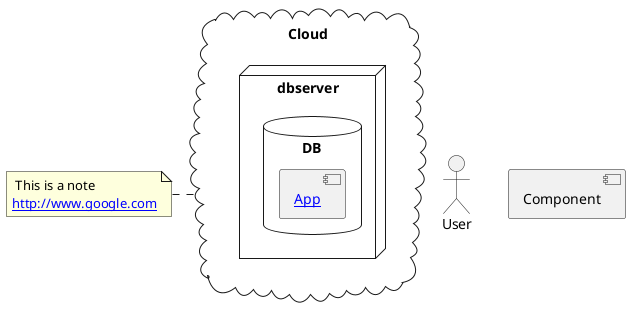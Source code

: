 @startuml


actor User

component Component

cloud Cloud {
	node dbserver {
		database "DB" {
			[<u><font color=blue>App</font></u>] as APP
		}
	}
}

note left of Cloud
  This is a note
	[[http://www.google.com]]
end note


@enduml
